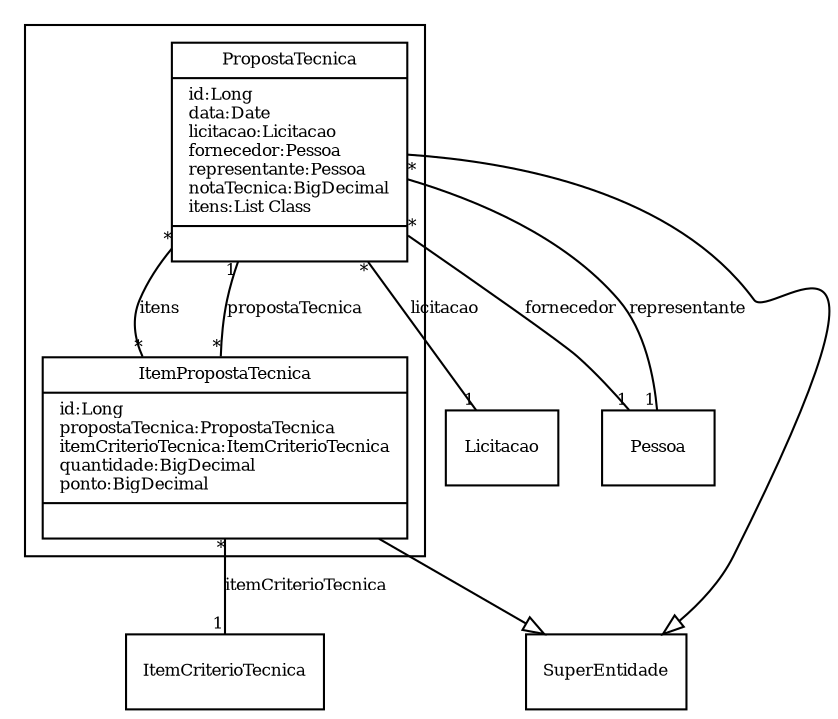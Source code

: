 digraph G{
fontname = "Times-Roman"
fontsize = 8

node [
        fontname = "Times-Roman"
        fontsize = 8
        shape = "record"
]

edge [
        fontname = "Times-Roman"
        fontsize = 8
]

subgraph clusterPROPOSTA_TECNICA_DO_FORNECEDOR
{
PropostaTecnica [label = "{PropostaTecnica|id:Long\ldata:Date\llicitacao:Licitacao\lfornecedor:Pessoa\lrepresentante:Pessoa\lnotaTecnica:BigDecimal\litens:List Class\l|\l}"]
ItemPropostaTecnica [label = "{ItemPropostaTecnica|id:Long\lpropostaTecnica:PropostaTecnica\litemCriterioTecnica:ItemCriterioTecnica\lquantidade:BigDecimal\lponto:BigDecimal\l|\l}"]
}
edge [arrowhead = "none" headlabel = "1" taillabel = "*"] PropostaTecnica -> Licitacao [label = "licitacao"]
edge [arrowhead = "none" headlabel = "1" taillabel = "*"] PropostaTecnica -> Pessoa [label = "fornecedor"]
edge [arrowhead = "none" headlabel = "1" taillabel = "*"] PropostaTecnica -> Pessoa [label = "representante"]
edge [arrowhead = "none" headlabel = "*" taillabel = "*"] PropostaTecnica -> ItemPropostaTecnica [label = "itens"]
edge [ arrowhead = "empty" headlabel = "" taillabel = ""] PropostaTecnica -> SuperEntidade
edge [arrowhead = "none" headlabel = "1" taillabel = "*"] ItemPropostaTecnica -> PropostaTecnica [label = "propostaTecnica"]
edge [arrowhead = "none" headlabel = "1" taillabel = "*"] ItemPropostaTecnica -> ItemCriterioTecnica [label = "itemCriterioTecnica"]
edge [ arrowhead = "empty" headlabel = "" taillabel = ""] ItemPropostaTecnica -> SuperEntidade
}
